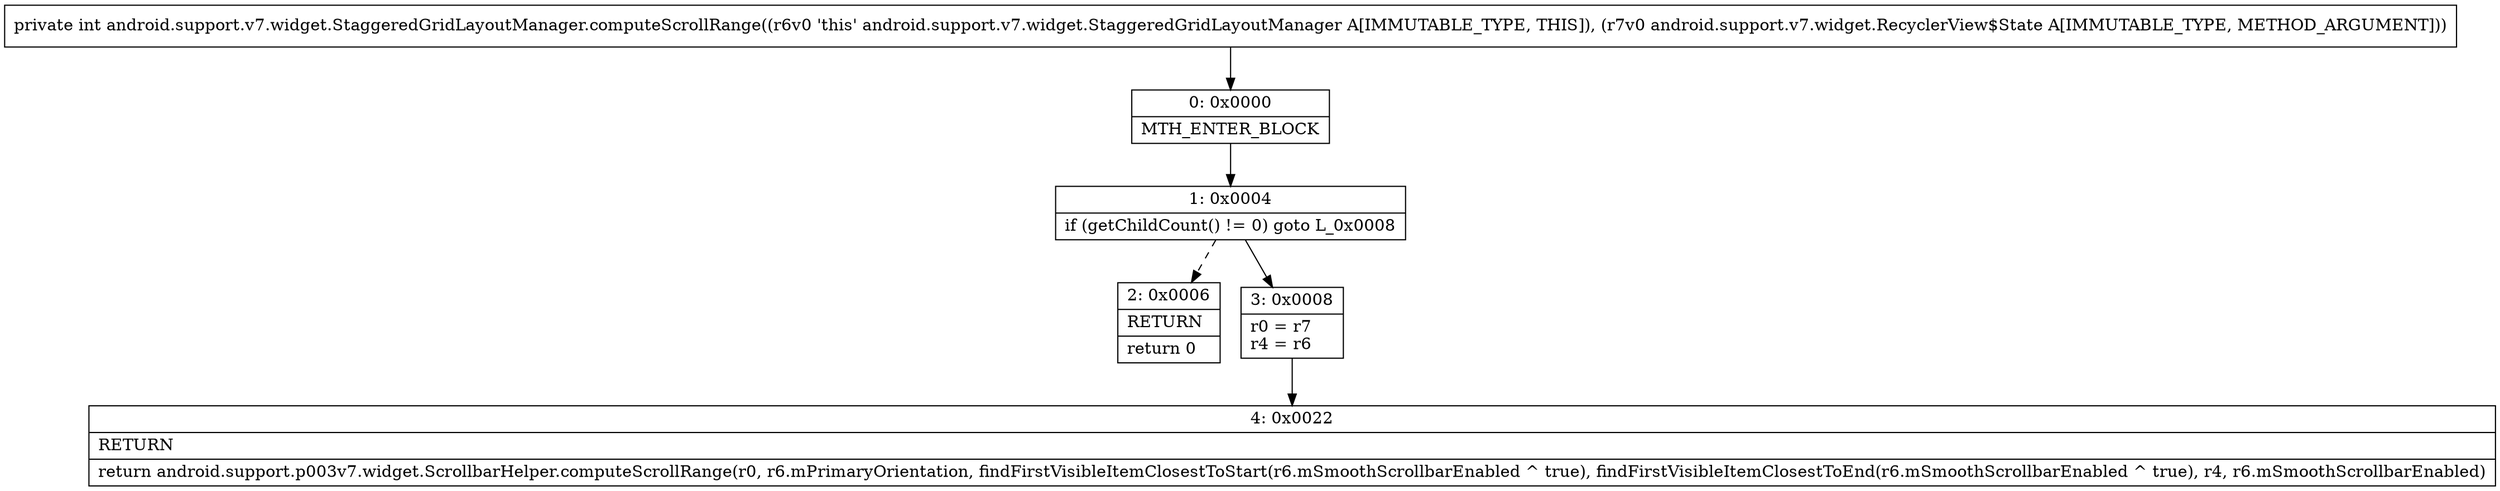 digraph "CFG forandroid.support.v7.widget.StaggeredGridLayoutManager.computeScrollRange(Landroid\/support\/v7\/widget\/RecyclerView$State;)I" {
Node_0 [shape=record,label="{0\:\ 0x0000|MTH_ENTER_BLOCK\l}"];
Node_1 [shape=record,label="{1\:\ 0x0004|if (getChildCount() != 0) goto L_0x0008\l}"];
Node_2 [shape=record,label="{2\:\ 0x0006|RETURN\l|return 0\l}"];
Node_3 [shape=record,label="{3\:\ 0x0008|r0 = r7\lr4 = r6\l}"];
Node_4 [shape=record,label="{4\:\ 0x0022|RETURN\l|return android.support.p003v7.widget.ScrollbarHelper.computeScrollRange(r0, r6.mPrimaryOrientation, findFirstVisibleItemClosestToStart(r6.mSmoothScrollbarEnabled ^ true), findFirstVisibleItemClosestToEnd(r6.mSmoothScrollbarEnabled ^ true), r4, r6.mSmoothScrollbarEnabled)\l}"];
MethodNode[shape=record,label="{private int android.support.v7.widget.StaggeredGridLayoutManager.computeScrollRange((r6v0 'this' android.support.v7.widget.StaggeredGridLayoutManager A[IMMUTABLE_TYPE, THIS]), (r7v0 android.support.v7.widget.RecyclerView$State A[IMMUTABLE_TYPE, METHOD_ARGUMENT])) }"];
MethodNode -> Node_0;
Node_0 -> Node_1;
Node_1 -> Node_2[style=dashed];
Node_1 -> Node_3;
Node_3 -> Node_4;
}


